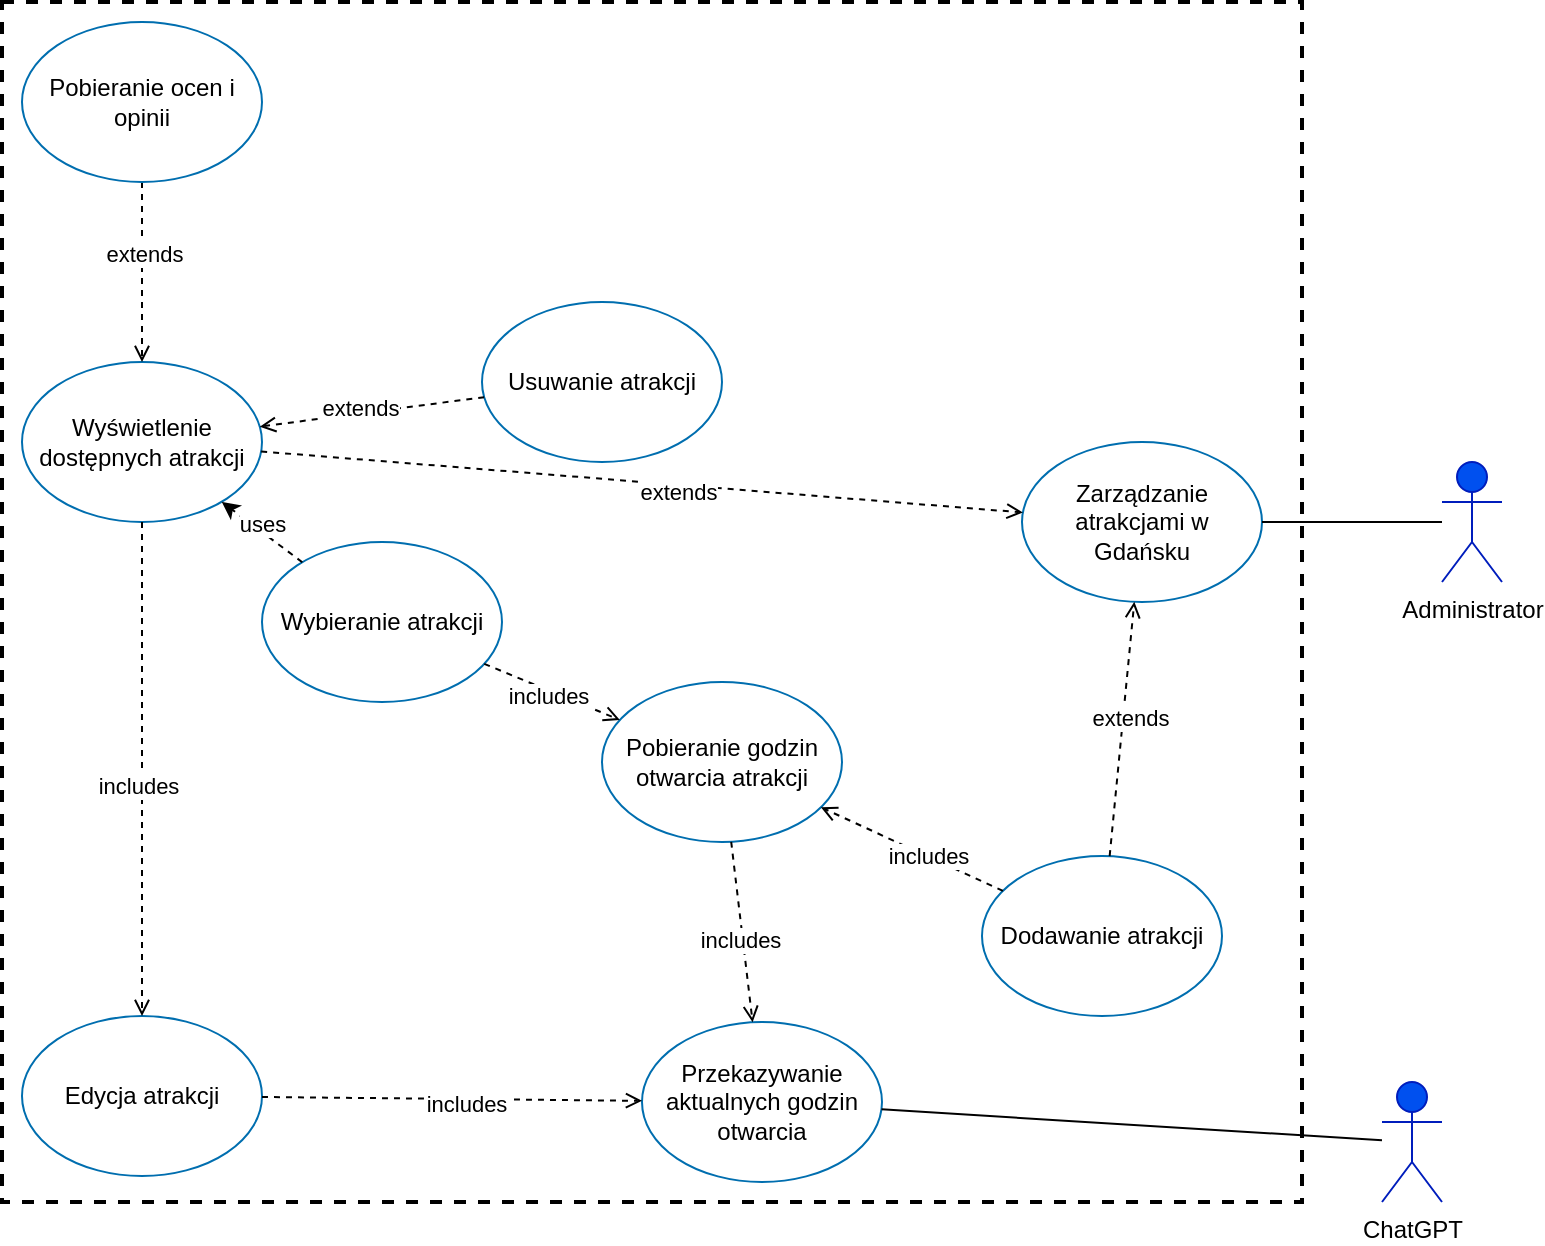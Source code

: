 <mxfile version="24.5.5" type="device">
  <diagram name="Strona-1" id="q9KYRBsMKPV_aWJsBt0g">
    <mxGraphModel dx="2589" dy="3123" grid="1" gridSize="10" guides="1" tooltips="1" connect="1" arrows="1" fold="1" page="1" pageScale="1" pageWidth="827" pageHeight="1169" math="0" shadow="0">
      <root>
        <mxCell id="0" />
        <mxCell id="1" parent="0" />
        <mxCell id="qL2xtSZ5Ieei1SLmu0Uy-1" value="Administrator" style="shape=umlActor;verticalLabelPosition=bottom;verticalAlign=top;html=1;outlineConnect=0;fillColor=#0050ef;fontColor=#000000;strokeColor=#001DBC;" vertex="1" parent="1">
          <mxGeometry x="130" y="-2030" width="30" height="60" as="geometry" />
        </mxCell>
        <mxCell id="qL2xtSZ5Ieei1SLmu0Uy-2" value="&lt;font color=&quot;#000000&quot;&gt;Zarządzanie atrakcjami w Gdańsku&lt;/font&gt;" style="ellipse;whiteSpace=wrap;html=1;fillColor=none;fontColor=default;strokeColor=#006EAF;labelBackgroundColor=none;labelBorderColor=none;labelPosition=center;verticalLabelPosition=middle;align=center;verticalAlign=middle;" vertex="1" parent="1">
          <mxGeometry x="-80" y="-2040" width="120" height="80" as="geometry" />
        </mxCell>
        <mxCell id="qL2xtSZ5Ieei1SLmu0Uy-3" value="" style="endArrow=none;html=1;rounded=0;strokeColor=#000000;endFill=0;" edge="1" parent="1" source="qL2xtSZ5Ieei1SLmu0Uy-1" target="qL2xtSZ5Ieei1SLmu0Uy-2">
          <mxGeometry width="50" height="50" relative="1" as="geometry">
            <mxPoint x="320" y="-1220" as="sourcePoint" />
            <mxPoint x="380" y="-1170" as="targetPoint" />
          </mxGeometry>
        </mxCell>
        <mxCell id="qL2xtSZ5Ieei1SLmu0Uy-4" value="&lt;font color=&quot;#000000&quot;&gt;Wyświetlenie dostępnych atrakcji&lt;/font&gt;" style="ellipse;whiteSpace=wrap;html=1;fillColor=none;fontColor=default;strokeColor=#006EAF;labelBackgroundColor=none;labelBorderColor=none;labelPosition=center;verticalLabelPosition=middle;align=center;verticalAlign=middle;" vertex="1" parent="1">
          <mxGeometry x="-580" y="-2080" width="120" height="80" as="geometry" />
        </mxCell>
        <mxCell id="qL2xtSZ5Ieei1SLmu0Uy-5" value="" style="endArrow=open;html=1;rounded=0;strokeColor=#000000;endFill=0;dashed=1;" edge="1" parent="1" source="qL2xtSZ5Ieei1SLmu0Uy-17" target="qL2xtSZ5Ieei1SLmu0Uy-4">
          <mxGeometry width="50" height="50" relative="1" as="geometry">
            <mxPoint x="-740" y="-2260" as="sourcePoint" />
            <mxPoint x="-120" y="-1930" as="targetPoint" />
          </mxGeometry>
        </mxCell>
        <mxCell id="qL2xtSZ5Ieei1SLmu0Uy-6" value="extends" style="edgeLabel;html=1;align=center;verticalAlign=middle;resizable=0;points=[];" vertex="1" connectable="0" parent="qL2xtSZ5Ieei1SLmu0Uy-5">
          <mxGeometry x="-0.178" y="1" relative="1" as="geometry">
            <mxPoint y="-1" as="offset" />
          </mxGeometry>
        </mxCell>
        <mxCell id="qL2xtSZ5Ieei1SLmu0Uy-7" value="&lt;font color=&quot;#000000&quot;&gt;Pobieranie godzin otwarcia atrakcji&lt;br&gt;&lt;/font&gt;" style="ellipse;whiteSpace=wrap;html=1;fillColor=none;fontColor=default;strokeColor=#006EAF;labelBackgroundColor=none;labelBorderColor=none;labelPosition=center;verticalLabelPosition=middle;align=center;verticalAlign=middle;" vertex="1" parent="1">
          <mxGeometry x="-290" y="-1920" width="120" height="80" as="geometry" />
        </mxCell>
        <mxCell id="qL2xtSZ5Ieei1SLmu0Uy-8" value="&lt;font color=&quot;#000000&quot;&gt;Dodawanie atrakcji&lt;/font&gt;" style="ellipse;whiteSpace=wrap;html=1;fillColor=none;fontColor=default;strokeColor=#006EAF;labelBackgroundColor=none;labelBorderColor=none;labelPosition=center;verticalLabelPosition=middle;align=center;verticalAlign=middle;" vertex="1" parent="1">
          <mxGeometry x="-100" y="-1833" width="120" height="80" as="geometry" />
        </mxCell>
        <mxCell id="qL2xtSZ5Ieei1SLmu0Uy-9" value="&lt;font color=&quot;#000000&quot;&gt;Usuwanie atrakcji&lt;/font&gt;" style="ellipse;whiteSpace=wrap;html=1;fillColor=none;fontColor=default;strokeColor=#006EAF;labelBackgroundColor=none;labelBorderColor=none;labelPosition=center;verticalLabelPosition=middle;align=center;verticalAlign=middle;" vertex="1" parent="1">
          <mxGeometry x="-350" y="-2110" width="120" height="80" as="geometry" />
        </mxCell>
        <mxCell id="qL2xtSZ5Ieei1SLmu0Uy-10" value="&lt;font color=&quot;#000000&quot;&gt;Edycja atrakcji&lt;/font&gt;" style="ellipse;whiteSpace=wrap;html=1;fillColor=none;fontColor=default;strokeColor=#006EAF;labelBackgroundColor=none;labelBorderColor=none;labelPosition=center;verticalLabelPosition=middle;align=center;verticalAlign=middle;" vertex="1" parent="1">
          <mxGeometry x="-580" y="-1753" width="120" height="80" as="geometry" />
        </mxCell>
        <mxCell id="qL2xtSZ5Ieei1SLmu0Uy-11" value="" style="endArrow=open;html=1;rounded=0;strokeColor=#000000;endFill=0;dashed=1;" edge="1" parent="1" source="qL2xtSZ5Ieei1SLmu0Uy-9" target="qL2xtSZ5Ieei1SLmu0Uy-4">
          <mxGeometry width="50" height="50" relative="1" as="geometry">
            <mxPoint x="390" y="-1768" as="sourcePoint" />
            <mxPoint x="299" y="-1757" as="targetPoint" />
          </mxGeometry>
        </mxCell>
        <mxCell id="qL2xtSZ5Ieei1SLmu0Uy-12" value="extends" style="edgeLabel;html=1;align=center;verticalAlign=middle;resizable=0;points=[];" vertex="1" connectable="0" parent="qL2xtSZ5Ieei1SLmu0Uy-11">
          <mxGeometry x="0.095" y="-3" relative="1" as="geometry">
            <mxPoint as="offset" />
          </mxGeometry>
        </mxCell>
        <mxCell id="qL2xtSZ5Ieei1SLmu0Uy-13" value="" style="endArrow=open;html=1;rounded=0;strokeColor=#000000;endFill=0;dashed=1;" edge="1" parent="1" source="qL2xtSZ5Ieei1SLmu0Uy-8" target="qL2xtSZ5Ieei1SLmu0Uy-2">
          <mxGeometry width="50" height="50" relative="1" as="geometry">
            <mxPoint x="301" y="-1675" as="sourcePoint" />
            <mxPoint x="269" y="-1715" as="targetPoint" />
          </mxGeometry>
        </mxCell>
        <mxCell id="qL2xtSZ5Ieei1SLmu0Uy-14" value="extends" style="edgeLabel;html=1;align=center;verticalAlign=middle;resizable=0;points=[];" vertex="1" connectable="0" parent="qL2xtSZ5Ieei1SLmu0Uy-13">
          <mxGeometry x="0.095" y="-3" relative="1" as="geometry">
            <mxPoint as="offset" />
          </mxGeometry>
        </mxCell>
        <mxCell id="qL2xtSZ5Ieei1SLmu0Uy-15" value="" style="endArrow=open;html=1;rounded=0;strokeColor=#000000;endFill=0;dashed=1;" edge="1" parent="1" source="qL2xtSZ5Ieei1SLmu0Uy-4" target="qL2xtSZ5Ieei1SLmu0Uy-2">
          <mxGeometry width="50" height="50" relative="1" as="geometry">
            <mxPoint x="301" y="-1675" as="sourcePoint" />
            <mxPoint x="269" y="-1715" as="targetPoint" />
          </mxGeometry>
        </mxCell>
        <mxCell id="qL2xtSZ5Ieei1SLmu0Uy-16" value="extends" style="edgeLabel;html=1;align=center;verticalAlign=middle;resizable=0;points=[];" vertex="1" connectable="0" parent="qL2xtSZ5Ieei1SLmu0Uy-15">
          <mxGeometry x="0.095" y="-3" relative="1" as="geometry">
            <mxPoint as="offset" />
          </mxGeometry>
        </mxCell>
        <mxCell id="qL2xtSZ5Ieei1SLmu0Uy-17" value="&lt;font color=&quot;#000000&quot;&gt;Pobieranie ocen i opinii&lt;/font&gt;" style="ellipse;whiteSpace=wrap;html=1;fillColor=none;fontColor=default;strokeColor=#006EAF;labelBackgroundColor=none;labelBorderColor=none;labelPosition=center;verticalLabelPosition=middle;align=center;verticalAlign=middle;" vertex="1" parent="1">
          <mxGeometry x="-580" y="-2250" width="120" height="80" as="geometry" />
        </mxCell>
        <mxCell id="qL2xtSZ5Ieei1SLmu0Uy-18" value="&lt;font color=&quot;#000000&quot;&gt;Wybieranie atrakcji&lt;/font&gt;" style="ellipse;whiteSpace=wrap;html=1;fillColor=none;fontColor=default;strokeColor=#006EAF;labelBackgroundColor=none;labelBorderColor=none;labelPosition=center;verticalLabelPosition=middle;align=center;verticalAlign=middle;" vertex="1" parent="1">
          <mxGeometry x="-460" y="-1990" width="120" height="80" as="geometry" />
        </mxCell>
        <mxCell id="qL2xtSZ5Ieei1SLmu0Uy-19" value="" style="endArrow=classic;html=1;rounded=0;strokeColor=#000000;endFill=1;dashed=1;" edge="1" parent="1" source="qL2xtSZ5Ieei1SLmu0Uy-18" target="qL2xtSZ5Ieei1SLmu0Uy-4">
          <mxGeometry width="50" height="50" relative="1" as="geometry">
            <mxPoint x="-240" y="-1890" as="sourcePoint" />
            <mxPoint x="-320" y="-1820" as="targetPoint" />
          </mxGeometry>
        </mxCell>
        <mxCell id="qL2xtSZ5Ieei1SLmu0Uy-20" value="uses" style="edgeLabel;html=1;align=center;verticalAlign=middle;resizable=0;points=[];" vertex="1" connectable="0" parent="qL2xtSZ5Ieei1SLmu0Uy-19">
          <mxGeometry x="0.116" y="-3" relative="1" as="geometry">
            <mxPoint as="offset" />
          </mxGeometry>
        </mxCell>
        <mxCell id="qL2xtSZ5Ieei1SLmu0Uy-27" value="" style="endArrow=open;html=1;rounded=0;strokeColor=#000000;endFill=0;dashed=1;" edge="1" parent="1" source="qL2xtSZ5Ieei1SLmu0Uy-18" target="qL2xtSZ5Ieei1SLmu0Uy-7">
          <mxGeometry width="50" height="50" relative="1" as="geometry">
            <mxPoint x="-560" y="-1738" as="sourcePoint" />
            <mxPoint x="-480" y="-1702" as="targetPoint" />
          </mxGeometry>
        </mxCell>
        <mxCell id="qL2xtSZ5Ieei1SLmu0Uy-28" value="includes" style="edgeLabel;html=1;align=center;verticalAlign=middle;resizable=0;points=[];" vertex="1" connectable="0" parent="qL2xtSZ5Ieei1SLmu0Uy-27">
          <mxGeometry x="-0.033" y="-2" relative="1" as="geometry">
            <mxPoint as="offset" />
          </mxGeometry>
        </mxCell>
        <mxCell id="qL2xtSZ5Ieei1SLmu0Uy-31" value="" style="endArrow=open;html=1;rounded=0;strokeColor=#000000;endFill=0;dashed=1;" edge="1" parent="1" source="qL2xtSZ5Ieei1SLmu0Uy-8" target="qL2xtSZ5Ieei1SLmu0Uy-7">
          <mxGeometry width="50" height="50" relative="1" as="geometry">
            <mxPoint x="230" y="-2090" as="sourcePoint" />
            <mxPoint x="-200" y="-2210" as="targetPoint" />
          </mxGeometry>
        </mxCell>
        <mxCell id="qL2xtSZ5Ieei1SLmu0Uy-32" value="includes" style="edgeLabel;html=1;align=center;verticalAlign=middle;resizable=0;points=[];" vertex="1" connectable="0" parent="qL2xtSZ5Ieei1SLmu0Uy-31">
          <mxGeometry x="-0.178" y="1" relative="1" as="geometry">
            <mxPoint y="-1" as="offset" />
          </mxGeometry>
        </mxCell>
        <mxCell id="qL2xtSZ5Ieei1SLmu0Uy-33" value="ChatGPT" style="shape=umlActor;verticalLabelPosition=bottom;verticalAlign=top;html=1;outlineConnect=0;fillColor=#0050ef;fontColor=#000000;strokeColor=#001DBC;" vertex="1" parent="1">
          <mxGeometry x="100" y="-1720" width="30" height="60" as="geometry" />
        </mxCell>
        <mxCell id="qL2xtSZ5Ieei1SLmu0Uy-34" value="Przekazywanie&lt;br&gt;aktualnych godzin otwarcia" style="ellipse;whiteSpace=wrap;html=1;fillColor=none;fontColor=default;strokeColor=#006EAF;labelBackgroundColor=none;labelBorderColor=none;labelPosition=center;verticalLabelPosition=middle;align=center;verticalAlign=middle;" vertex="1" parent="1">
          <mxGeometry x="-270" y="-1750" width="120" height="80" as="geometry" />
        </mxCell>
        <mxCell id="qL2xtSZ5Ieei1SLmu0Uy-36" value="" style="endArrow=open;html=1;rounded=0;strokeColor=#000000;endFill=0;dashed=1;" edge="1" parent="1" source="qL2xtSZ5Ieei1SLmu0Uy-10" target="qL2xtSZ5Ieei1SLmu0Uy-34">
          <mxGeometry width="50" height="50" relative="1" as="geometry">
            <mxPoint x="420" y="-1748" as="sourcePoint" />
            <mxPoint x="676" y="-2020" as="targetPoint" />
          </mxGeometry>
        </mxCell>
        <mxCell id="qL2xtSZ5Ieei1SLmu0Uy-37" value="includes" style="edgeLabel;html=1;align=center;verticalAlign=middle;resizable=0;points=[];" vertex="1" connectable="0" parent="qL2xtSZ5Ieei1SLmu0Uy-36">
          <mxGeometry x="0.067" y="-2" relative="1" as="geometry">
            <mxPoint as="offset" />
          </mxGeometry>
        </mxCell>
        <mxCell id="qL2xtSZ5Ieei1SLmu0Uy-38" value="" style="endArrow=open;html=1;rounded=0;strokeColor=#000000;endFill=0;dashed=1;" edge="1" parent="1" source="qL2xtSZ5Ieei1SLmu0Uy-7" target="qL2xtSZ5Ieei1SLmu0Uy-34">
          <mxGeometry width="50" height="50" relative="1" as="geometry">
            <mxPoint x="-380" y="-1760" as="sourcePoint" />
            <mxPoint x="-380" y="-1600" as="targetPoint" />
          </mxGeometry>
        </mxCell>
        <mxCell id="qL2xtSZ5Ieei1SLmu0Uy-39" value="includes" style="edgeLabel;html=1;align=center;verticalAlign=middle;resizable=0;points=[];" vertex="1" connectable="0" parent="qL2xtSZ5Ieei1SLmu0Uy-38">
          <mxGeometry x="0.067" y="-2" relative="1" as="geometry">
            <mxPoint as="offset" />
          </mxGeometry>
        </mxCell>
        <mxCell id="qL2xtSZ5Ieei1SLmu0Uy-40" value="" style="endArrow=open;html=1;rounded=0;strokeColor=#000000;endFill=0;dashed=1;entryX=0.5;entryY=0;entryDx=0;entryDy=0;" edge="1" parent="1" source="qL2xtSZ5Ieei1SLmu0Uy-4" target="qL2xtSZ5Ieei1SLmu0Uy-10">
          <mxGeometry width="50" height="50" relative="1" as="geometry">
            <mxPoint x="-596.334" y="-1980.004" as="sourcePoint" />
            <mxPoint x="-500" y="-1845.16" as="targetPoint" />
          </mxGeometry>
        </mxCell>
        <mxCell id="qL2xtSZ5Ieei1SLmu0Uy-41" value="includes" style="edgeLabel;html=1;align=center;verticalAlign=middle;resizable=0;points=[];" vertex="1" connectable="0" parent="qL2xtSZ5Ieei1SLmu0Uy-40">
          <mxGeometry x="0.067" y="-2" relative="1" as="geometry">
            <mxPoint as="offset" />
          </mxGeometry>
        </mxCell>
        <mxCell id="qL2xtSZ5Ieei1SLmu0Uy-44" value="" style="rounded=0;whiteSpace=wrap;html=1;fillColor=none;strokeWidth=2;dashed=1;" vertex="1" parent="1">
          <mxGeometry x="-590" y="-2260" width="650" height="600" as="geometry" />
        </mxCell>
        <mxCell id="qL2xtSZ5Ieei1SLmu0Uy-45" value="" style="endArrow=none;html=1;rounded=0;strokeColor=#000000;endFill=0;" edge="1" parent="1" source="qL2xtSZ5Ieei1SLmu0Uy-33" target="qL2xtSZ5Ieei1SLmu0Uy-34">
          <mxGeometry width="50" height="50" relative="1" as="geometry">
            <mxPoint x="30" y="-1710.53" as="sourcePoint" />
            <mxPoint x="-60" y="-1710.53" as="targetPoint" />
          </mxGeometry>
        </mxCell>
      </root>
    </mxGraphModel>
  </diagram>
</mxfile>
